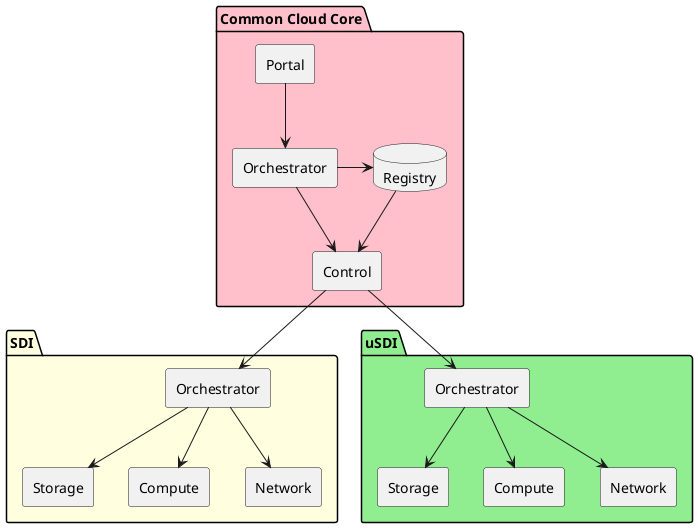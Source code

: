 @startuml
package "Common Cloud Core" as HC #pink {
  rectangle "Portal" {
  }
  database "Registry" {
  }
  rectangle "Control" {
  }
  rectangle "Orchestrator" {
  }
  Portal --> Orchestrator
  Orchestrator --> Control
  Orchestrator -> Registry
  Registry --> Control
}
package "SDI" #lightyellow {
  rectangle "Orchestrator" as OSDI {
  }
  rectangle "Storage" as SSDI {
  }
  rectangle "Compute" as CSDI {
  }
  rectangle "Network" as NSDI {
  }
  OSDI --> SSDI
  OSDI --> CSDI
  OSDI --> NSDI
}
package "uSDI" #lightgreen {
      rectangle "Orchestrator" as OuSDI {
      }
      rectangle "Storage" as SuSDI {
      }
      rectangle "Compute" as CuSDI {
      }
      rectangle "Network" as NuSDI {
      }
      OuSDI --> SuSDI
      OuSDI --> CuSDI
      OuSDI --> NuSDI
}

Control --> OuSDI
Control --> OSDI
@enduml


